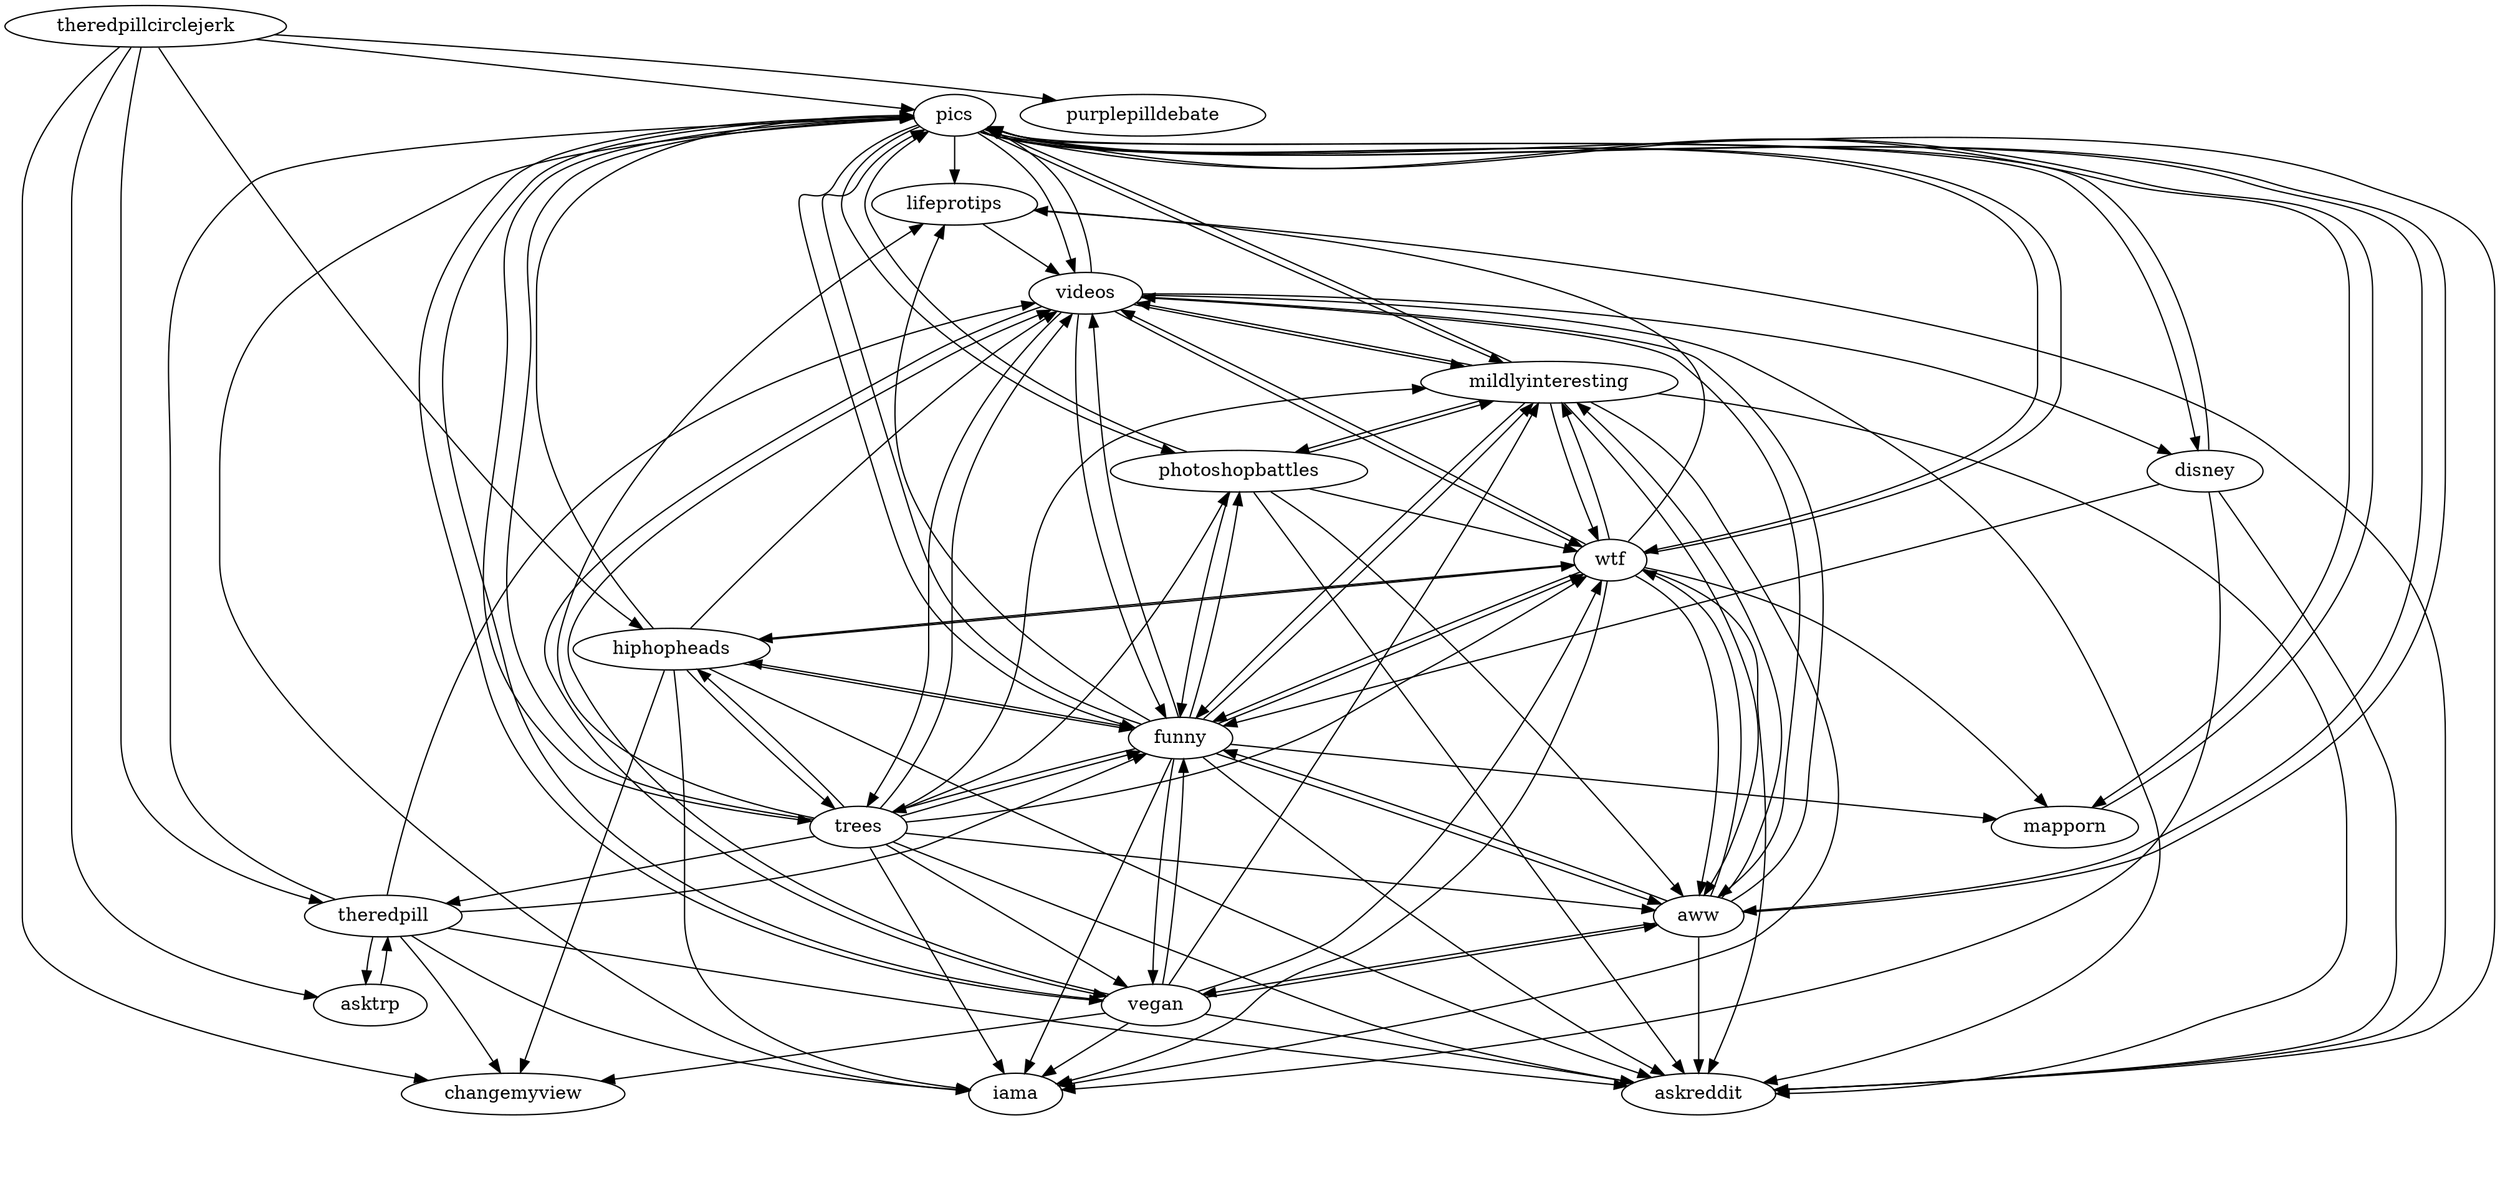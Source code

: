 /*****
 
*****/

digraph G {
  graph [splines=true overlap=false]
  node  [shape=ellipse, width=0.3, height=0.3]
  696 [label="theredpillcirclejerk"];
  15 [label="pics"];
  41 [label="changemyview"];
  232 [label="hiphopheads"];
  464 [label="purplepilldebate"];
  818 [label="theredpill"];
  2805 [label="asktrp"];
  7 [label="lifeprotips"];
  19 [label="funny"];
  43 [label="askreddit"];
  57 [label="trees"];
  73 [label="vegan"];
  74 [label="disney"];
  85 [label="iama"];
  98 [label="videos"];
  106 [label="aww"];
  152 [label="wtf"];
  164 [label="photoshopbattles"];
  169 [label="mildlyinteresting"];
  173 [label="mapporn"];
  696 -> 15;
  696 -> 41;
  696 -> 232;
  696 -> 464;
  696 -> 818;
  696 -> 2805;
  15 -> 7;
  15 -> 19;
  15 -> 43;
  15 -> 57;
  15 -> 73;
  15 -> 74;
  15 -> 85;
  15 -> 98;
  15 -> 106;
  15 -> 152;
  15 -> 164;
  15 -> 169;
  15 -> 173;
  232 -> 15;
  232 -> 19;
  232 -> 41;
  232 -> 43;
  232 -> 57;
  232 -> 85;
  232 -> 98;
  232 -> 152;
  818 -> 15;
  818 -> 19;
  818 -> 41;
  818 -> 43;
  818 -> 85;
  818 -> 98;
  818 -> 2805;
  2805 -> 818;
  7 -> 43;
  7 -> 98;
  19 -> 7;
  19 -> 15;
  19 -> 43;
  19 -> 57;
  19 -> 73;
  19 -> 85;
  19 -> 98;
  19 -> 106;
  19 -> 152;
  19 -> 164;
  19 -> 169;
  19 -> 173;
  19 -> 232;
  57 -> 7;
  57 -> 15;
  57 -> 19;
  57 -> 43;
  57 -> 73;
  57 -> 85;
  57 -> 98;
  57 -> 106;
  57 -> 152;
  57 -> 164;
  57 -> 169;
  57 -> 232;
  57 -> 818;
  73 -> 15;
  73 -> 19;
  73 -> 41;
  73 -> 43;
  73 -> 85;
  73 -> 98;
  73 -> 106;
  73 -> 152;
  73 -> 169;
  74 -> 15;
  74 -> 19;
  74 -> 43;
  74 -> 85;
  98 -> 15;
  98 -> 19;
  98 -> 43;
  98 -> 57;
  98 -> 73;
  98 -> 74;
  98 -> 106;
  98 -> 152;
  98 -> 169;
  106 -> 15;
  106 -> 19;
  106 -> 43;
  106 -> 73;
  106 -> 98;
  106 -> 152;
  106 -> 169;
  152 -> 7;
  152 -> 15;
  152 -> 19;
  152 -> 43;
  152 -> 85;
  152 -> 98;
  152 -> 106;
  152 -> 169;
  152 -> 173;
  152 -> 232;
  164 -> 15;
  164 -> 19;
  164 -> 43;
  164 -> 106;
  164 -> 152;
  164 -> 169;
  169 -> 15;
  169 -> 19;
  169 -> 43;
  169 -> 85;
  169 -> 98;
  169 -> 106;
  169 -> 152;
  169 -> 164;
  173 -> 15;
  label = "\n \n";  fontsize=24;
}
